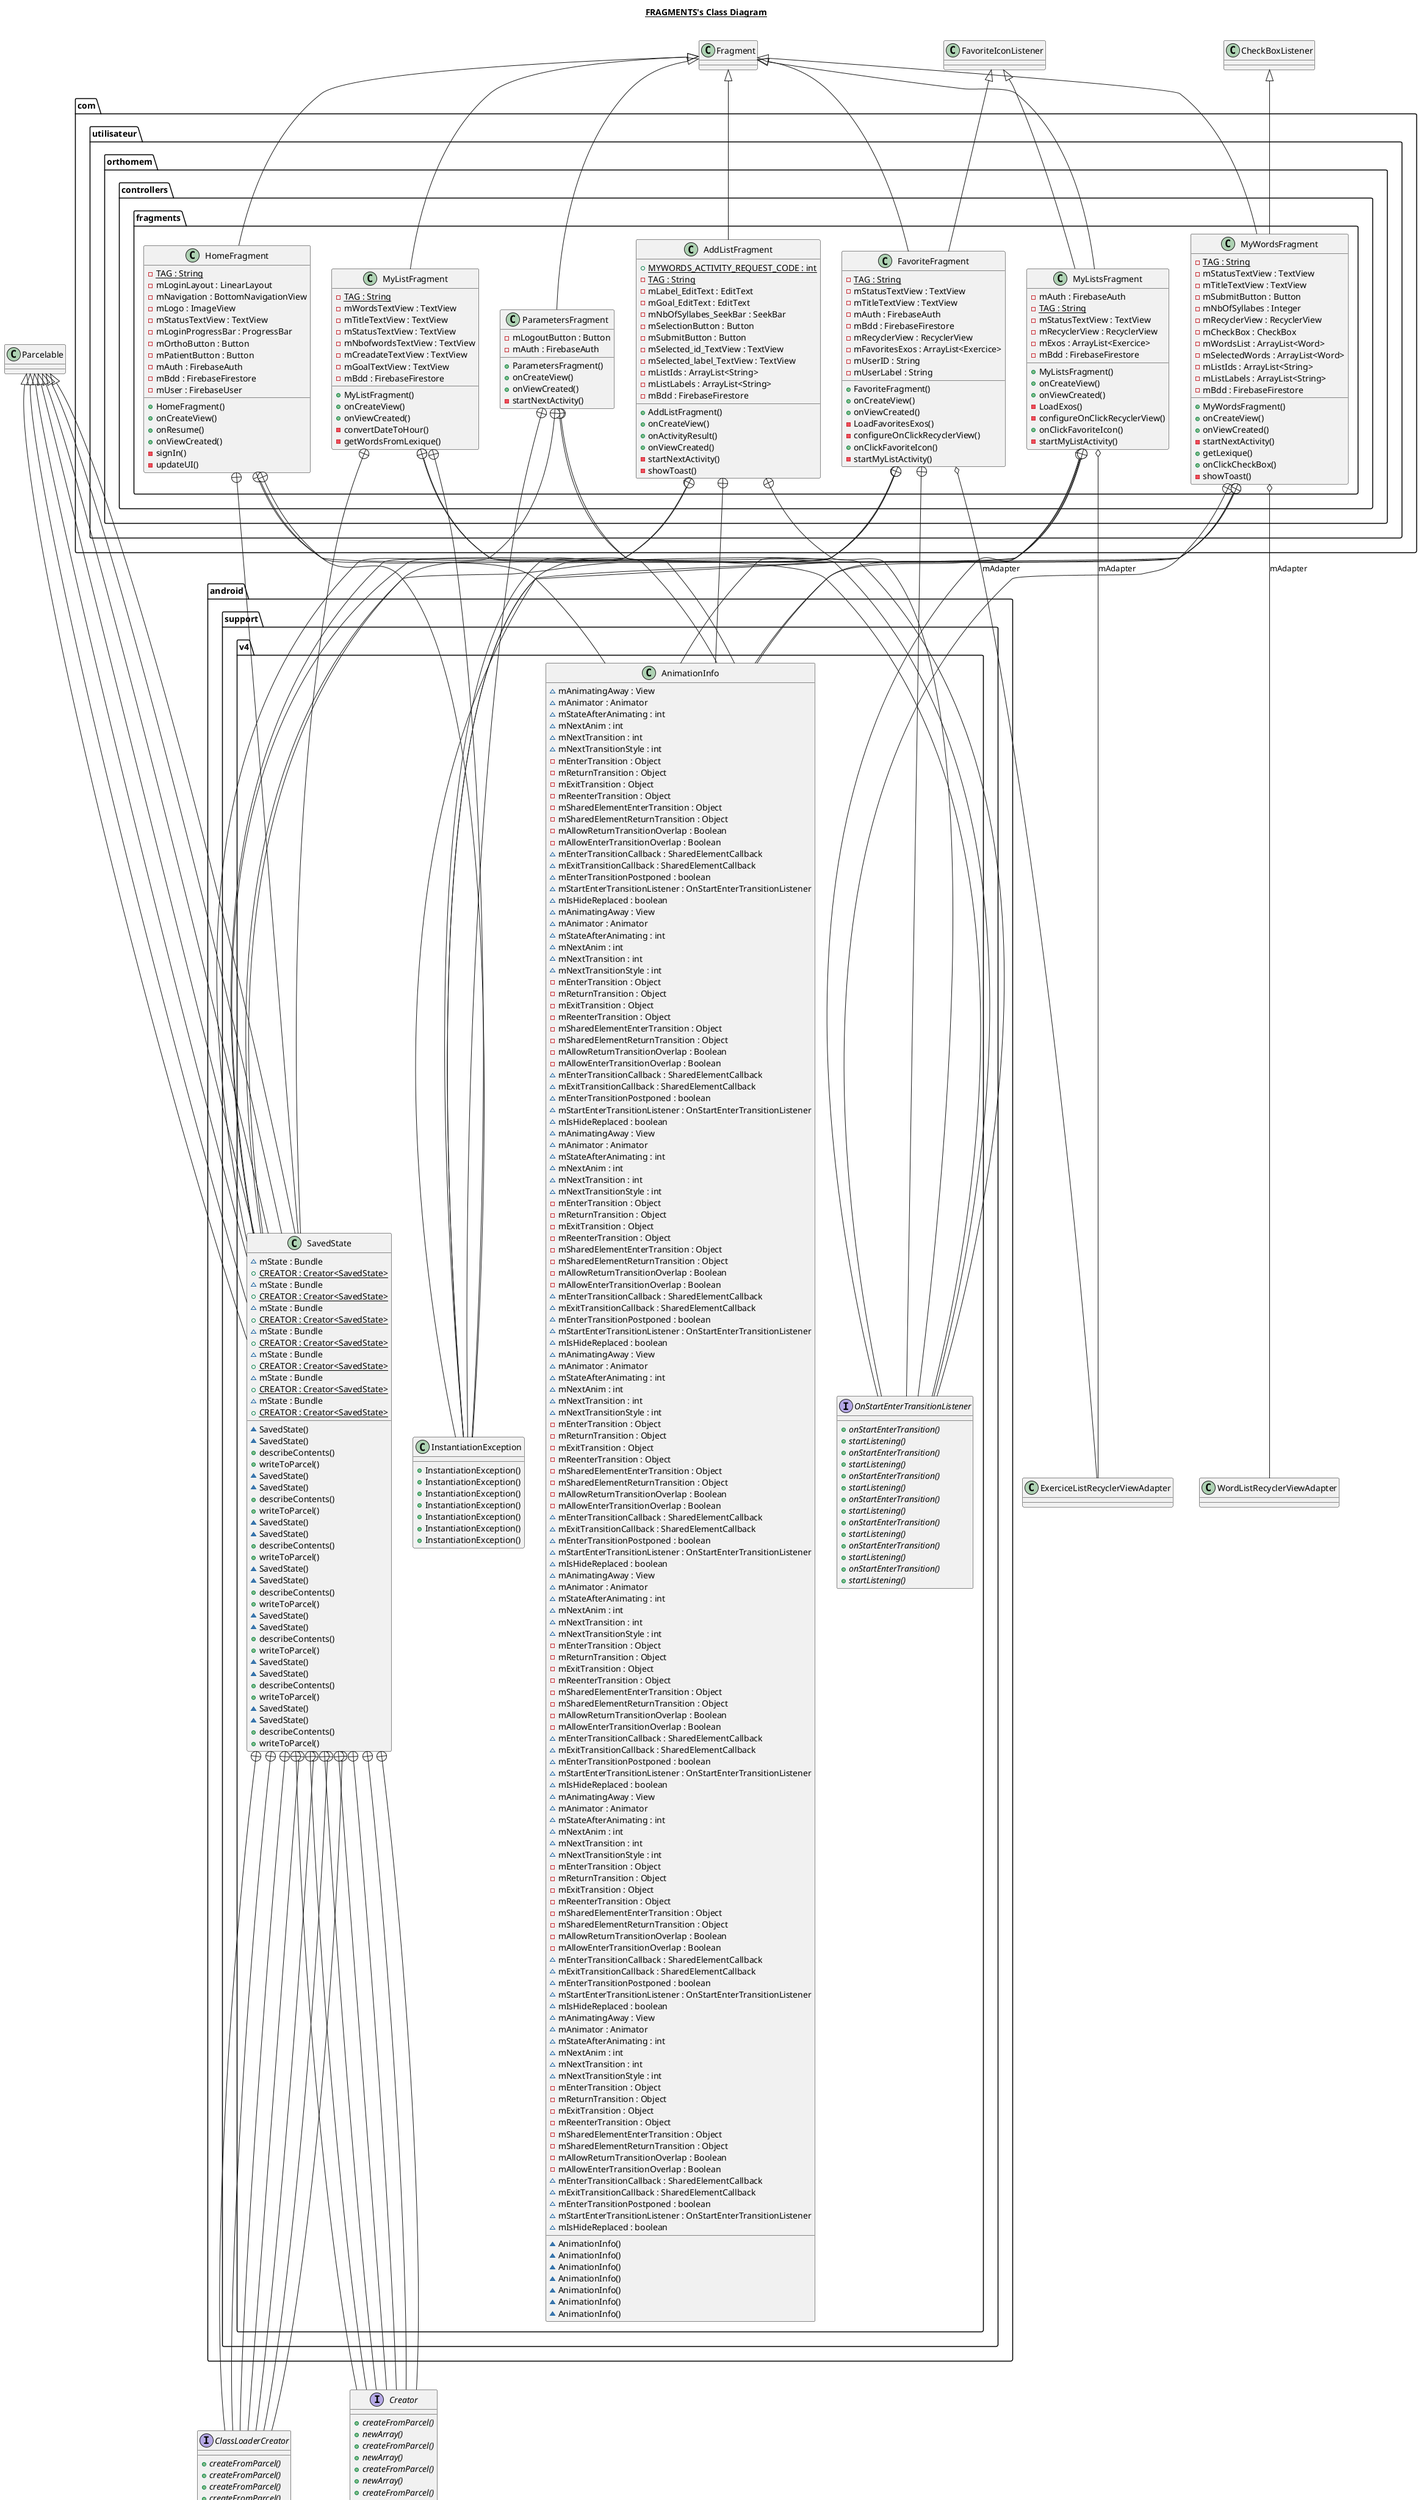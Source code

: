 @startuml

title __FRAGMENTS's Class Diagram__\n

  package com.utilisateur.orthomem {
    package com.utilisateur.orthomem.controllers.fragments {
      class AddListFragment {
          {static} + MYWORDS_ACTIVITY_REQUEST_CODE : int
          {static} - TAG : String
          - mLabel_EditText : EditText
          - mGoal_EditText : EditText
          - mNbOfSyllabes_SeekBar : SeekBar
          - mSelectionButton : Button
          - mSubmitButton : Button
          - mSelected_id_TextView : TextView
          - mSelected_label_TextView : TextView
          - mListIds : ArrayList<String>
          - mListLabels : ArrayList<String>
          - mBdd : FirebaseFirestore
          + AddListFragment()
          + onCreateView()
          + onActivityResult()
          + onViewCreated()
          - startNextActivity()
          - showToast()
      }
    }
  }
  

  package android.support.v4 {
    class AnimationInfo {
        ~ mAnimatingAway : View
        ~ mAnimator : Animator
        ~ mStateAfterAnimating : int
        ~ mNextAnim : int
        ~ mNextTransition : int
        ~ mNextTransitionStyle : int
        - mEnterTransition : Object
        - mReturnTransition : Object
        - mExitTransition : Object
        - mReenterTransition : Object
        - mSharedElementEnterTransition : Object
        - mSharedElementReturnTransition : Object
        - mAllowReturnTransitionOverlap : Boolean
        - mAllowEnterTransitionOverlap : Boolean
        ~ mEnterTransitionCallback : SharedElementCallback
        ~ mExitTransitionCallback : SharedElementCallback
        ~ mEnterTransitionPostponed : boolean
        ~ mStartEnterTransitionListener : OnStartEnterTransitionListener
        ~ mIsHideReplaced : boolean
        ~ AnimationInfo()
    }
  }
  

  package android.support.v4 {
    interface OnStartEnterTransitionListener {
        {abstract} + onStartEnterTransition()
        {abstract} + startListening()
    }
  }
  

  package android.support.v4 {
    class InstantiationException {
        + InstantiationException()
    }
  }
  

  package android.support.v4 {
    class SavedState {
        ~ mState : Bundle
        {static} + CREATOR : Creator<SavedState>
        ~ SavedState()
        ~ SavedState()
        + describeContents()
        + writeToParcel()
    }
  }
  

  interface ClassLoaderCreator {
      {abstract} + createFromParcel()
  }
  

  interface Creator {
      {abstract} + createFromParcel()
      {abstract} + newArray()
  }
  

  package com.utilisateur.orthomem {
    package com.utilisateur.orthomem.controllers.fragments {
      class FavoriteFragment {
          {static} - TAG : String
          - mStatusTextView : TextView
          - mTitleTextView : TextView
          - mAuth : FirebaseAuth
          - mBdd : FirebaseFirestore
          - mRecyclerView : RecyclerView
          - mFavoritesExos : ArrayList<Exercice>
          - mUserID : String
          - mUserLabel : String
          + FavoriteFragment()
          + onCreateView()
          + onViewCreated()
          - LoadFavoritesExos()
          - configureOnClickRecyclerView()
          + onClickFavoriteIcon()
          - startMyListActivity()
      }
    }
  }
  

  package android.support.v4 {
    class AnimationInfo {
        ~ mAnimatingAway : View
        ~ mAnimator : Animator
        ~ mStateAfterAnimating : int
        ~ mNextAnim : int
        ~ mNextTransition : int
        ~ mNextTransitionStyle : int
        - mEnterTransition : Object
        - mReturnTransition : Object
        - mExitTransition : Object
        - mReenterTransition : Object
        - mSharedElementEnterTransition : Object
        - mSharedElementReturnTransition : Object
        - mAllowReturnTransitionOverlap : Boolean
        - mAllowEnterTransitionOverlap : Boolean
        ~ mEnterTransitionCallback : SharedElementCallback
        ~ mExitTransitionCallback : SharedElementCallback
        ~ mEnterTransitionPostponed : boolean
        ~ mStartEnterTransitionListener : OnStartEnterTransitionListener
        ~ mIsHideReplaced : boolean
        ~ AnimationInfo()
    }
  }
  

  package android.support.v4 {
    interface OnStartEnterTransitionListener {
        {abstract} + onStartEnterTransition()
        {abstract} + startListening()
    }
  }
  

  package android.support.v4 {
    class InstantiationException {
        + InstantiationException()
    }
  }
  

  package android.support.v4 {
    class SavedState {
        ~ mState : Bundle
        {static} + CREATOR : Creator<SavedState>
        ~ SavedState()
        ~ SavedState()
        + describeContents()
        + writeToParcel()
    }
  }
  

  interface ClassLoaderCreator {
      {abstract} + createFromParcel()
  }
  

  interface Creator {
      {abstract} + createFromParcel()
      {abstract} + newArray()
  }
  

  package com.utilisateur.orthomem {
    package com.utilisateur.orthomem.controllers.fragments {
      class HomeFragment {
          {static} - TAG : String
          - mLoginLayout : LinearLayout
          - mNavigation : BottomNavigationView
          - mLogo : ImageView
          - mStatusTextView : TextView
          - mLoginProgressBar : ProgressBar
          - mOrthoButton : Button
          - mPatientButton : Button
          - mAuth : FirebaseAuth
          - mBdd : FirebaseFirestore
          - mUser : FirebaseUser
          + HomeFragment()
          + onCreateView()
          + onResume()
          + onViewCreated()
          - signIn()
          - updateUI()
      }
    }
  }
  

  package android.support.v4 {
    class AnimationInfo {
        ~ mAnimatingAway : View
        ~ mAnimator : Animator
        ~ mStateAfterAnimating : int
        ~ mNextAnim : int
        ~ mNextTransition : int
        ~ mNextTransitionStyle : int
        - mEnterTransition : Object
        - mReturnTransition : Object
        - mExitTransition : Object
        - mReenterTransition : Object
        - mSharedElementEnterTransition : Object
        - mSharedElementReturnTransition : Object
        - mAllowReturnTransitionOverlap : Boolean
        - mAllowEnterTransitionOverlap : Boolean
        ~ mEnterTransitionCallback : SharedElementCallback
        ~ mExitTransitionCallback : SharedElementCallback
        ~ mEnterTransitionPostponed : boolean
        ~ mStartEnterTransitionListener : OnStartEnterTransitionListener
        ~ mIsHideReplaced : boolean
        ~ AnimationInfo()
    }
  }
  

  package android.support.v4 {
    interface OnStartEnterTransitionListener {
        {abstract} + onStartEnterTransition()
        {abstract} + startListening()
    }
  }
  

  package android.support.v4 {
    class InstantiationException {
        + InstantiationException()
    }
  }
  

  package android.support.v4 {
    class SavedState {
        ~ mState : Bundle
        {static} + CREATOR : Creator<SavedState>
        ~ SavedState()
        ~ SavedState()
        + describeContents()
        + writeToParcel()
    }
  }
  

  interface ClassLoaderCreator {
      {abstract} + createFromParcel()
  }
  

  interface Creator {
      {abstract} + createFromParcel()
      {abstract} + newArray()
  }
  

  package com.utilisateur.orthomem {
    package com.utilisateur.orthomem.controllers.fragments {
      class MyListFragment {
          {static} - TAG : String
          - mWordsTextView : TextView
          - mTitleTextView : TextView
          - mStatusTextView : TextView
          - mNbofwordsTextView : TextView
          - mCreadateTextView : TextView
          - mGoalTextView : TextView
          - mBdd : FirebaseFirestore
          + MyListFragment()
          + onCreateView()
          + onViewCreated()
          - convertDateToHour()
          - getWordsFromLexique()
      }
    }
  }
  

  package android.support.v4 {
    class AnimationInfo {
        ~ mAnimatingAway : View
        ~ mAnimator : Animator
        ~ mStateAfterAnimating : int
        ~ mNextAnim : int
        ~ mNextTransition : int
        ~ mNextTransitionStyle : int
        - mEnterTransition : Object
        - mReturnTransition : Object
        - mExitTransition : Object
        - mReenterTransition : Object
        - mSharedElementEnterTransition : Object
        - mSharedElementReturnTransition : Object
        - mAllowReturnTransitionOverlap : Boolean
        - mAllowEnterTransitionOverlap : Boolean
        ~ mEnterTransitionCallback : SharedElementCallback
        ~ mExitTransitionCallback : SharedElementCallback
        ~ mEnterTransitionPostponed : boolean
        ~ mStartEnterTransitionListener : OnStartEnterTransitionListener
        ~ mIsHideReplaced : boolean
        ~ AnimationInfo()
    }
  }
  

  package android.support.v4 {
    interface OnStartEnterTransitionListener {
        {abstract} + onStartEnterTransition()
        {abstract} + startListening()
    }
  }
  

  package android.support.v4 {
    class InstantiationException {
        + InstantiationException()
    }
  }
  

  package android.support.v4 {
    class SavedState {
        ~ mState : Bundle
        {static} + CREATOR : Creator<SavedState>
        ~ SavedState()
        ~ SavedState()
        + describeContents()
        + writeToParcel()
    }
  }
  

  interface ClassLoaderCreator {
      {abstract} + createFromParcel()
  }
  

  interface Creator {
      {abstract} + createFromParcel()
      {abstract} + newArray()
  }
  

  package com.utilisateur.orthomem {
    package com.utilisateur.orthomem.controllers.fragments {
      class MyListsFragment {
          - mAuth : FirebaseAuth
          {static} - TAG : String
          - mStatusTextView : TextView
          - mRecyclerView : RecyclerView
          - mExos : ArrayList<Exercice>
          - mBdd : FirebaseFirestore
          + MyListsFragment()
          + onCreateView()
          + onViewCreated()
          - LoadExos()
          - configureOnClickRecyclerView()
          + onClickFavoriteIcon()
          - startMyListActivity()
      }
    }
  }
  

  package android.support.v4 {
    class AnimationInfo {
        ~ mAnimatingAway : View
        ~ mAnimator : Animator
        ~ mStateAfterAnimating : int
        ~ mNextAnim : int
        ~ mNextTransition : int
        ~ mNextTransitionStyle : int
        - mEnterTransition : Object
        - mReturnTransition : Object
        - mExitTransition : Object
        - mReenterTransition : Object
        - mSharedElementEnterTransition : Object
        - mSharedElementReturnTransition : Object
        - mAllowReturnTransitionOverlap : Boolean
        - mAllowEnterTransitionOverlap : Boolean
        ~ mEnterTransitionCallback : SharedElementCallback
        ~ mExitTransitionCallback : SharedElementCallback
        ~ mEnterTransitionPostponed : boolean
        ~ mStartEnterTransitionListener : OnStartEnterTransitionListener
        ~ mIsHideReplaced : boolean
        ~ AnimationInfo()
    }
  }
  

  package android.support.v4 {
    interface OnStartEnterTransitionListener {
        {abstract} + onStartEnterTransition()
        {abstract} + startListening()
    }
  }
  

  package android.support.v4 {
    class InstantiationException {
        + InstantiationException()
    }
  }
  

  package android.support.v4 {
    class SavedState {
        ~ mState : Bundle
        {static} + CREATOR : Creator<SavedState>
        ~ SavedState()
        ~ SavedState()
        + describeContents()
        + writeToParcel()
    }
  }
  

  interface ClassLoaderCreator {
      {abstract} + createFromParcel()
  }
  

  interface Creator {
      {abstract} + createFromParcel()
      {abstract} + newArray()
  }
  

  package com.utilisateur.orthomem {
    package com.utilisateur.orthomem.controllers.fragments {
      class MyWordsFragment {
          {static} - TAG : String
          - mStatusTextView : TextView
          - mTitleTextView : TextView
          - mSubmitButton : Button
          - mNbOfSyllabes : Integer
          - mRecyclerView : RecyclerView
          - mCheckBox : CheckBox
          - mWordsList : ArrayList<Word>
          - mSelectedWords : ArrayList<Word>
          - mListIds : ArrayList<String>
          - mListLabels : ArrayList<String>
          - mBdd : FirebaseFirestore
          + MyWordsFragment()
          + onCreateView()
          + onViewCreated()
          - startNextActivity()
          + getLexique()
          + onClickCheckBox()
          - showToast()
      }
    }
  }
  

  package android.support.v4 {
    class AnimationInfo {
        ~ mAnimatingAway : View
        ~ mAnimator : Animator
        ~ mStateAfterAnimating : int
        ~ mNextAnim : int
        ~ mNextTransition : int
        ~ mNextTransitionStyle : int
        - mEnterTransition : Object
        - mReturnTransition : Object
        - mExitTransition : Object
        - mReenterTransition : Object
        - mSharedElementEnterTransition : Object
        - mSharedElementReturnTransition : Object
        - mAllowReturnTransitionOverlap : Boolean
        - mAllowEnterTransitionOverlap : Boolean
        ~ mEnterTransitionCallback : SharedElementCallback
        ~ mExitTransitionCallback : SharedElementCallback
        ~ mEnterTransitionPostponed : boolean
        ~ mStartEnterTransitionListener : OnStartEnterTransitionListener
        ~ mIsHideReplaced : boolean
        ~ AnimationInfo()
    }
  }
  

  package android.support.v4 {
    interface OnStartEnterTransitionListener {
        {abstract} + onStartEnterTransition()
        {abstract} + startListening()
    }
  }
  

  package android.support.v4 {
    class InstantiationException {
        + InstantiationException()
    }
  }
  

  package android.support.v4 {
    class SavedState {
        ~ mState : Bundle
        {static} + CREATOR : Creator<SavedState>
        ~ SavedState()
        ~ SavedState()
        + describeContents()
        + writeToParcel()
    }
  }
  

  interface ClassLoaderCreator {
      {abstract} + createFromParcel()
  }
  

  interface Creator {
      {abstract} + createFromParcel()
      {abstract} + newArray()
  }
  

  package com.utilisateur.orthomem {
    package com.utilisateur.orthomem.controllers.fragments {
      class ParametersFragment {
          - mLogoutButton : Button
          - mAuth : FirebaseAuth
          + ParametersFragment()
          + onCreateView()
          + onViewCreated()
          - startNextActivity()
      }
    }
  }
  

  package android.support.v4 {
    class AnimationInfo {
        ~ mAnimatingAway : View
        ~ mAnimator : Animator
        ~ mStateAfterAnimating : int
        ~ mNextAnim : int
        ~ mNextTransition : int
        ~ mNextTransitionStyle : int
        - mEnterTransition : Object
        - mReturnTransition : Object
        - mExitTransition : Object
        - mReenterTransition : Object
        - mSharedElementEnterTransition : Object
        - mSharedElementReturnTransition : Object
        - mAllowReturnTransitionOverlap : Boolean
        - mAllowEnterTransitionOverlap : Boolean
        ~ mEnterTransitionCallback : SharedElementCallback
        ~ mExitTransitionCallback : SharedElementCallback
        ~ mEnterTransitionPostponed : boolean
        ~ mStartEnterTransitionListener : OnStartEnterTransitionListener
        ~ mIsHideReplaced : boolean
        ~ AnimationInfo()
    }
  }
  

  package android.support.v4 {
    interface OnStartEnterTransitionListener {
        {abstract} + onStartEnterTransition()
        {abstract} + startListening()
    }
  }
  

  package android.support.v4 {
    class InstantiationException {
        + InstantiationException()
    }
  }
  

  package android.support.v4 {
    class SavedState {
        ~ mState : Bundle
        {static} + CREATOR : Creator<SavedState>
        ~ SavedState()
        ~ SavedState()
        + describeContents()
        + writeToParcel()
    }
  }
  

  interface ClassLoaderCreator {
      {abstract} + createFromParcel()
  }
  

  interface Creator {
      {abstract} + createFromParcel()
      {abstract} + newArray()
  }
  

  AddListFragment -up-|> Fragment
  AddListFragment +-down- AnimationInfo
  AddListFragment +-down- OnStartEnterTransitionListener
  AddListFragment +-down- InstantiationException
  AddListFragment +-down- SavedState
  SavedState -up-|> Parcelable
  SavedState +-down- ClassLoaderCreator
  SavedState +-down- Creator
  FavoriteFragment -up-|> FavoriteIconListener
  FavoriteFragment -up-|> Fragment
  FavoriteFragment o-- ExerciceListRecyclerViewAdapter : mAdapter
  FavoriteFragment +-down- AnimationInfo
  FavoriteFragment +-down- OnStartEnterTransitionListener
  FavoriteFragment +-down- InstantiationException
  FavoriteFragment +-down- SavedState
  SavedState -up-|> Parcelable
  SavedState +-down- ClassLoaderCreator
  SavedState +-down- Creator
  HomeFragment -up-|> Fragment
  HomeFragment +-down- AnimationInfo
  HomeFragment +-down- OnStartEnterTransitionListener
  HomeFragment +-down- InstantiationException
  HomeFragment +-down- SavedState
  SavedState -up-|> Parcelable
  SavedState +-down- ClassLoaderCreator
  SavedState +-down- Creator
  MyListFragment -up-|> Fragment
  MyListFragment +-down- AnimationInfo
  MyListFragment +-down- OnStartEnterTransitionListener
  MyListFragment +-down- InstantiationException
  MyListFragment +-down- SavedState
  SavedState -up-|> Parcelable
  SavedState +-down- ClassLoaderCreator
  SavedState +-down- Creator
  MyListsFragment -up-|> FavoriteIconListener
  MyListsFragment -up-|> Fragment
  MyListsFragment o-- ExerciceListRecyclerViewAdapter : mAdapter
  MyListsFragment +-down- AnimationInfo
  MyListsFragment +-down- OnStartEnterTransitionListener
  MyListsFragment +-down- InstantiationException
  MyListsFragment +-down- SavedState
  SavedState -up-|> Parcelable
  SavedState +-down- ClassLoaderCreator
  SavedState +-down- Creator
  MyWordsFragment -up-|> CheckBoxListener
  MyWordsFragment -up-|> Fragment
  MyWordsFragment o-- WordListRecyclerViewAdapter : mAdapter
  MyWordsFragment +-down- AnimationInfo
  MyWordsFragment +-down- OnStartEnterTransitionListener
  MyWordsFragment +-down- InstantiationException
  MyWordsFragment +-down- SavedState
  SavedState -up-|> Parcelable
  SavedState +-down- ClassLoaderCreator
  SavedState +-down- Creator
  ParametersFragment -up-|> Fragment
  ParametersFragment +-down- AnimationInfo
  ParametersFragment +-down- OnStartEnterTransitionListener
  ParametersFragment +-down- InstantiationException
  ParametersFragment +-down- SavedState
  SavedState -up-|> Parcelable
  SavedState +-down- ClassLoaderCreator
  SavedState +-down- Creator


right footer


PlantUML diagram generated by SketchIt! (https://bitbucket.org/pmesmeur/sketch.it)
For more information about this tool, please contact philippe.mesmeur@gmail.com
endfooter

@enduml
